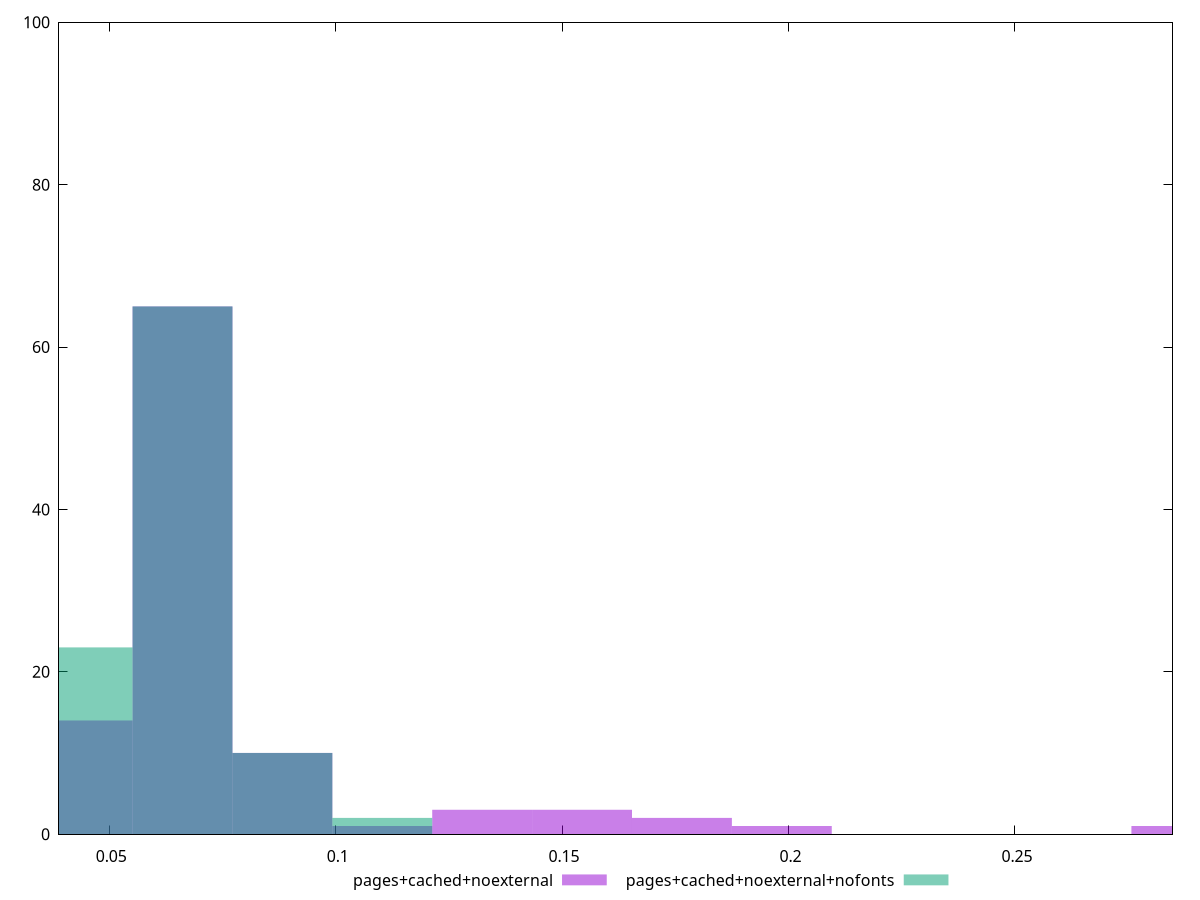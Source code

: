 reset

$pagesCachedNoexternal <<EOF
0.06617458821837464 65
0.0882327842911662 10
0.15440737250954084 3
0.19852376465512395 1
0.0441163921455831 14
0.1323491764367493 3
0.28675654894629016 1
0.11029098036395775 1
0.1764655685823324 2
EOF

$pagesCachedNoexternalNofonts <<EOF
0.11029098036395775 2
0.0441163921455831 23
0.0882327842911662 10
0.06617458821837464 65
EOF

set key outside below
set boxwidth 0.02205819607279155
set xrange [0.038900000000000004:0.28479999999999994]
set yrange [0:100]
set style fill transparent solid 0.5 noborder
set terminal svg size 640, 500 enhanced background rgb 'white'
set output "report_00007_2020-12-11T15:55:29.892Z/network-rtt/comparison/histogram/5_vs_6.svg"

plot $pagesCachedNoexternal title "pages+cached+noexternal" with boxes, \
     $pagesCachedNoexternalNofonts title "pages+cached+noexternal+nofonts" with boxes

reset
